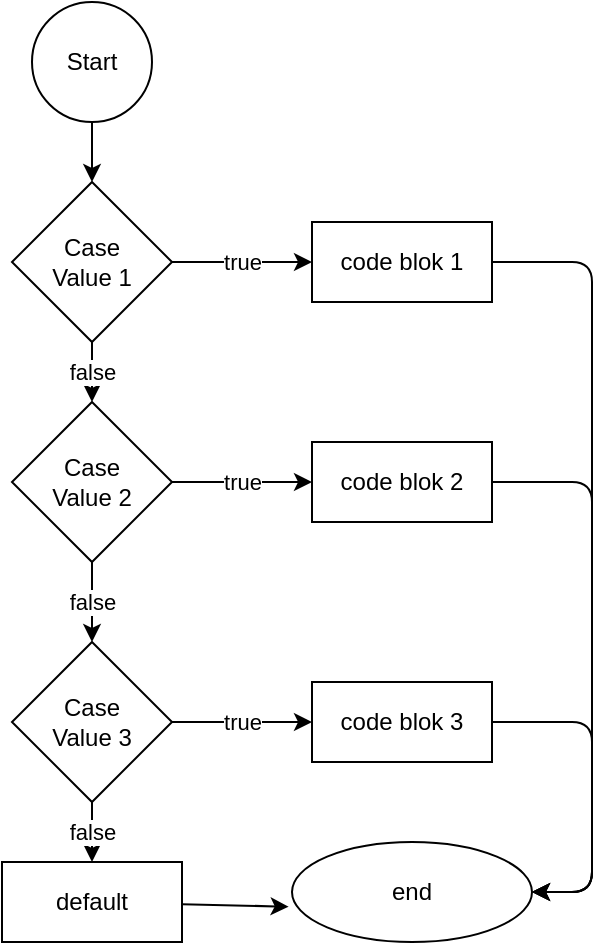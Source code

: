 <mxfile>
    <diagram id="ygYjKrtN5SZJ8byT-xeh" name="Page-1">
        <mxGraphModel dx="350" dy="250" grid="1" gridSize="10" guides="1" tooltips="1" connect="1" arrows="1" fold="1" page="1" pageScale="1" pageWidth="850" pageHeight="1100" math="0" shadow="0">
            <root>
                <mxCell id="0"/>
                <mxCell id="1" parent="0"/>
                <mxCell id="6" style="edgeStyle=none;html=1;exitX=0.5;exitY=1;exitDx=0;exitDy=0;" edge="1" parent="1" source="2" target="3">
                    <mxGeometry relative="1" as="geometry"/>
                </mxCell>
                <mxCell id="2" value="Start" style="ellipse;whiteSpace=wrap;html=1;aspect=fixed;" vertex="1" parent="1">
                    <mxGeometry x="50" y="20" width="60" height="60" as="geometry"/>
                </mxCell>
                <mxCell id="7" value="false" style="edgeStyle=none;html=1;exitX=0.5;exitY=1;exitDx=0;exitDy=0;" edge="1" parent="1" source="3" target="4">
                    <mxGeometry relative="1" as="geometry"/>
                </mxCell>
                <mxCell id="10" value="true" style="edgeStyle=none;html=1;entryX=0;entryY=0.5;entryDx=0;entryDy=0;" edge="1" parent="1" source="3" target="9">
                    <mxGeometry relative="1" as="geometry"/>
                </mxCell>
                <mxCell id="3" value="Case &lt;br&gt;Value 1" style="rhombus;whiteSpace=wrap;html=1;" vertex="1" parent="1">
                    <mxGeometry x="40" y="110" width="80" height="80" as="geometry"/>
                </mxCell>
                <mxCell id="8" value="false" style="edgeStyle=none;html=1;exitX=0.5;exitY=1;exitDx=0;exitDy=0;" edge="1" parent="1" source="4" target="5">
                    <mxGeometry relative="1" as="geometry"/>
                </mxCell>
                <mxCell id="13" value="true" style="edgeStyle=none;html=1;entryX=0;entryY=0.5;entryDx=0;entryDy=0;" edge="1" parent="1" source="4" target="11">
                    <mxGeometry relative="1" as="geometry"/>
                </mxCell>
                <mxCell id="4" value="Case &lt;br&gt;Value 2" style="rhombus;whiteSpace=wrap;html=1;" vertex="1" parent="1">
                    <mxGeometry x="40" y="220" width="80" height="80" as="geometry"/>
                </mxCell>
                <mxCell id="14" value="true" style="edgeStyle=none;html=1;entryX=0;entryY=0.5;entryDx=0;entryDy=0;" edge="1" parent="1" source="5" target="12">
                    <mxGeometry relative="1" as="geometry"/>
                </mxCell>
                <mxCell id="16" value="false" style="edgeStyle=none;html=1;exitX=0.5;exitY=1;exitDx=0;exitDy=0;entryX=0.5;entryY=0;entryDx=0;entryDy=0;" edge="1" parent="1" source="5" target="15">
                    <mxGeometry relative="1" as="geometry"/>
                </mxCell>
                <mxCell id="5" value="Case &lt;br&gt;Value 3" style="rhombus;whiteSpace=wrap;html=1;" vertex="1" parent="1">
                    <mxGeometry x="40" y="340" width="80" height="80" as="geometry"/>
                </mxCell>
                <mxCell id="19" style="edgeStyle=none;html=1;entryX=1;entryY=0.5;entryDx=0;entryDy=0;" edge="1" parent="1" source="9" target="17">
                    <mxGeometry relative="1" as="geometry">
                        <Array as="points">
                            <mxPoint x="330" y="150"/>
                            <mxPoint x="330" y="465"/>
                        </Array>
                    </mxGeometry>
                </mxCell>
                <mxCell id="9" value="code blok 1" style="rounded=0;whiteSpace=wrap;html=1;" vertex="1" parent="1">
                    <mxGeometry x="190" y="130" width="90" height="40" as="geometry"/>
                </mxCell>
                <mxCell id="20" style="edgeStyle=none;html=1;entryX=1;entryY=0.5;entryDx=0;entryDy=0;" edge="1" parent="1" source="11" target="17">
                    <mxGeometry relative="1" as="geometry">
                        <Array as="points">
                            <mxPoint x="330" y="260"/>
                            <mxPoint x="330" y="465"/>
                        </Array>
                    </mxGeometry>
                </mxCell>
                <mxCell id="11" value="code blok 2" style="rounded=0;whiteSpace=wrap;html=1;" vertex="1" parent="1">
                    <mxGeometry x="190" y="240" width="90" height="40" as="geometry"/>
                </mxCell>
                <mxCell id="21" style="edgeStyle=none;html=1;entryX=1;entryY=0.5;entryDx=0;entryDy=0;" edge="1" parent="1" source="12" target="17">
                    <mxGeometry relative="1" as="geometry">
                        <mxPoint x="300" y="470" as="targetPoint"/>
                        <Array as="points">
                            <mxPoint x="330" y="380"/>
                            <mxPoint x="330" y="465"/>
                        </Array>
                    </mxGeometry>
                </mxCell>
                <mxCell id="12" value="code blok 3" style="rounded=0;whiteSpace=wrap;html=1;" vertex="1" parent="1">
                    <mxGeometry x="190" y="360" width="90" height="40" as="geometry"/>
                </mxCell>
                <mxCell id="18" style="edgeStyle=none;html=1;entryX=-0.014;entryY=0.647;entryDx=0;entryDy=0;entryPerimeter=0;" edge="1" parent="1" source="15" target="17">
                    <mxGeometry relative="1" as="geometry"/>
                </mxCell>
                <mxCell id="15" value="default" style="rounded=0;whiteSpace=wrap;html=1;" vertex="1" parent="1">
                    <mxGeometry x="35" y="450" width="90" height="40" as="geometry"/>
                </mxCell>
                <mxCell id="17" value="end" style="ellipse;whiteSpace=wrap;html=1;" vertex="1" parent="1">
                    <mxGeometry x="180" y="440" width="120" height="50" as="geometry"/>
                </mxCell>
            </root>
        </mxGraphModel>
    </diagram>
</mxfile>